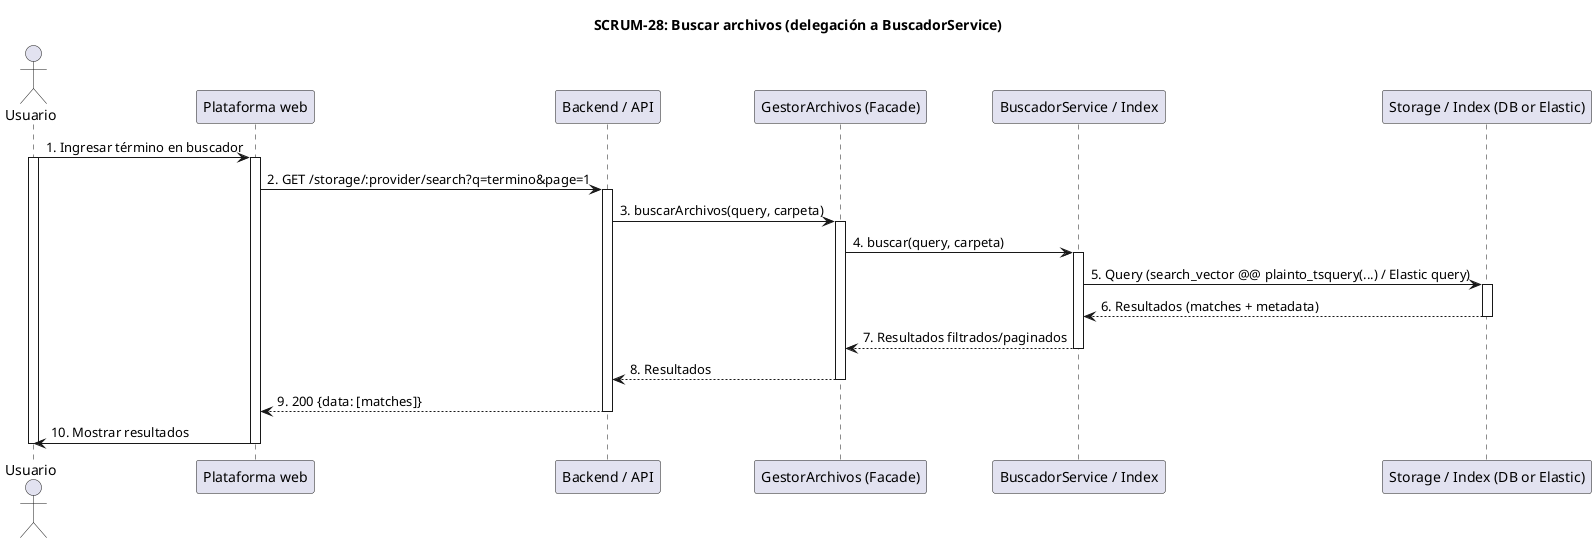 @startuml SCRUM-28_BuscarArchivos
title SCRUM-28: Buscar archivos (delegación a BuscadorService)

actor Usuario
participant "Plataforma web" as Frontend
participant "Backend / API" as Backend
participant "GestorArchivos (Facade)" as Gestor
participant "BuscadorService / Index" as Buscador
participant "Storage / Index (DB or Elastic)" as Storage

Usuario -> Frontend: 1. Ingresar término en buscador
activate Usuario
activate Frontend
Frontend -> Backend: 2. GET /storage/:provider/search?q=termino&page=1
activate Backend
Backend -> Gestor: 3. buscarArchivos(query, carpeta)
activate Gestor
Gestor -> Buscador: 4. buscar(query, carpeta)
activate Buscador
Buscador -> Storage: 5. Query (search_vector @@ plainto_tsquery(...) / Elastic query)
activate Storage
Storage --> Buscador: 6. Resultados (matches + metadata)
deactivate Storage
Buscador --> Gestor: 7. Resultados filtrados/paginados
deactivate Buscador
Gestor --> Backend: 8. Resultados
deactivate Gestor
Backend --> Frontend: 9. 200 {data: [matches]}
deactivate Backend
Frontend -> Usuario: 10. Mostrar resultados
deactivate Frontend
deactivate Usuario
@enduml
